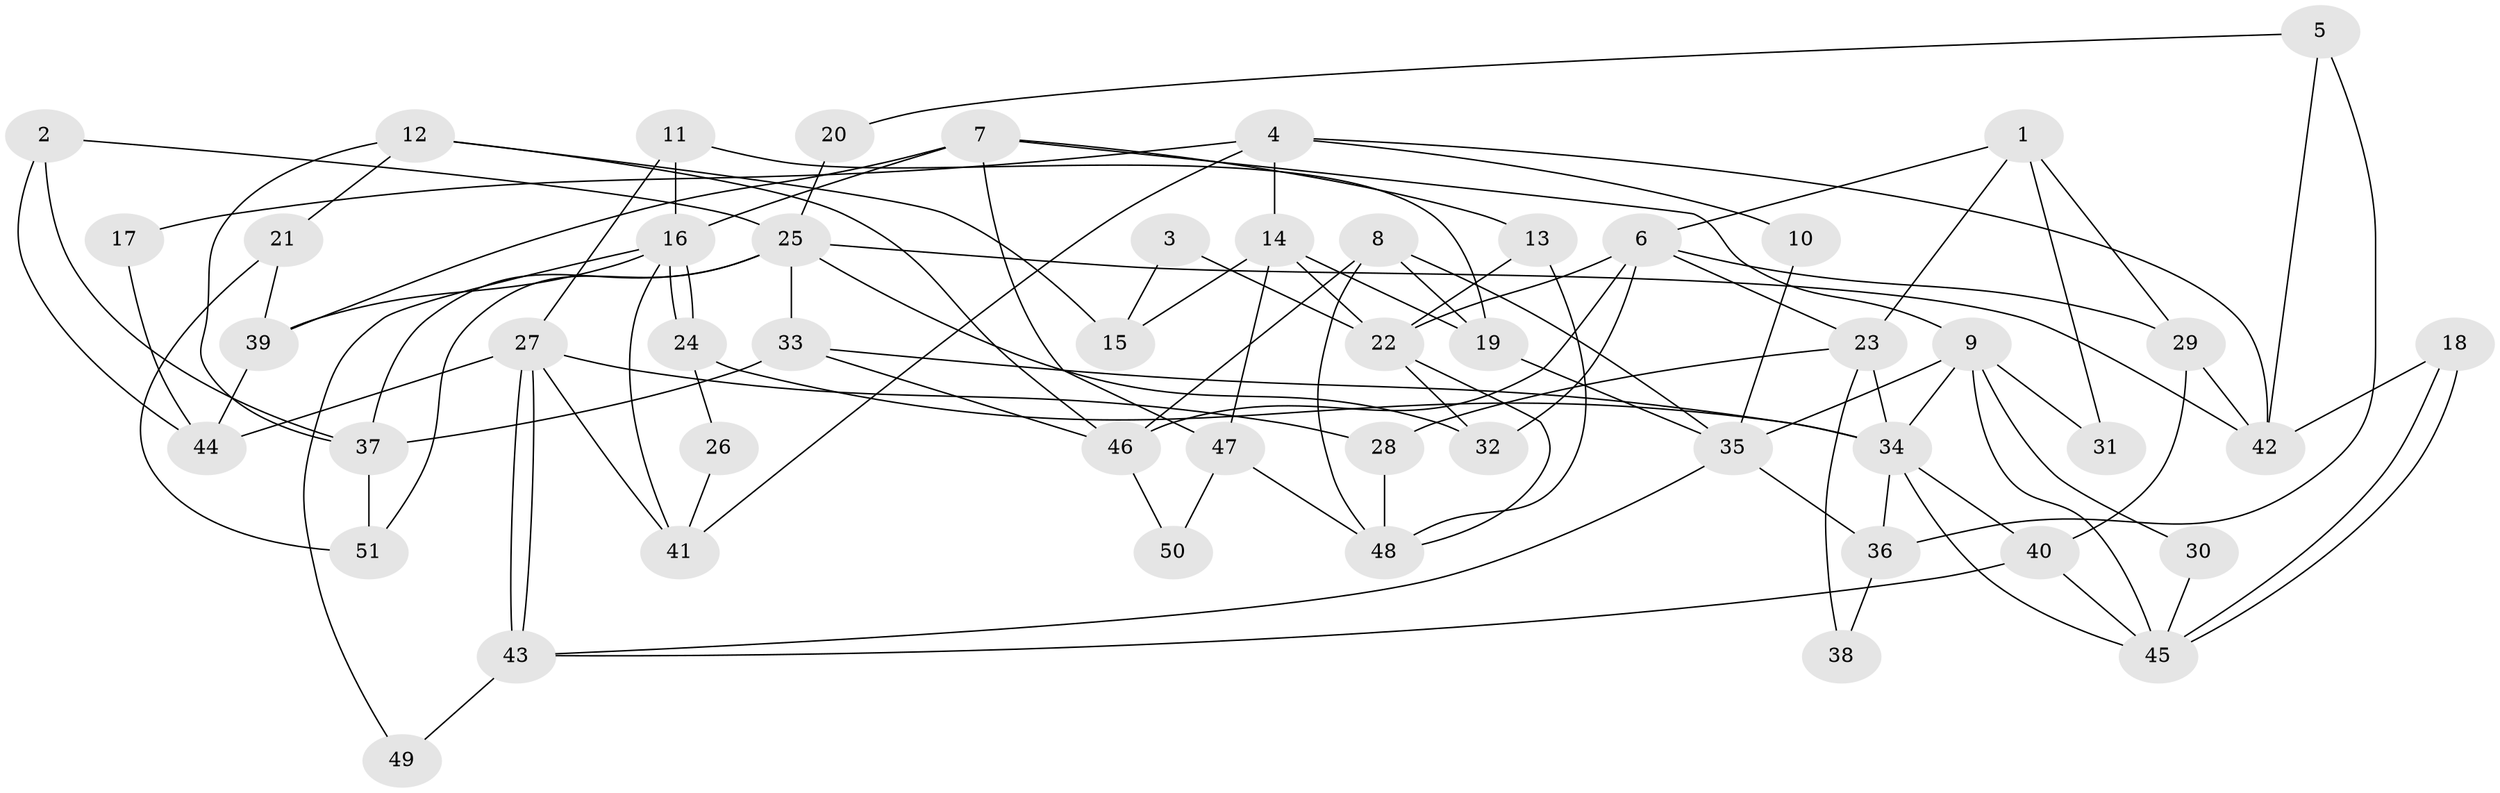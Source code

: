 // coarse degree distribution, {6: 0.09523809523809523, 4: 0.14285714285714285, 3: 0.14285714285714285, 5: 0.19047619047619047, 7: 0.23809523809523808, 2: 0.14285714285714285, 8: 0.047619047619047616}
// Generated by graph-tools (version 1.1) at 2025/37/03/04/25 23:37:08]
// undirected, 51 vertices, 102 edges
graph export_dot {
  node [color=gray90,style=filled];
  1;
  2;
  3;
  4;
  5;
  6;
  7;
  8;
  9;
  10;
  11;
  12;
  13;
  14;
  15;
  16;
  17;
  18;
  19;
  20;
  21;
  22;
  23;
  24;
  25;
  26;
  27;
  28;
  29;
  30;
  31;
  32;
  33;
  34;
  35;
  36;
  37;
  38;
  39;
  40;
  41;
  42;
  43;
  44;
  45;
  46;
  47;
  48;
  49;
  50;
  51;
  1 -- 29;
  1 -- 23;
  1 -- 6;
  1 -- 31;
  2 -- 25;
  2 -- 44;
  2 -- 37;
  3 -- 15;
  3 -- 22;
  4 -- 42;
  4 -- 14;
  4 -- 10;
  4 -- 17;
  4 -- 41;
  5 -- 36;
  5 -- 42;
  5 -- 20;
  6 -- 46;
  6 -- 22;
  6 -- 23;
  6 -- 29;
  6 -- 32;
  7 -- 13;
  7 -- 16;
  7 -- 9;
  7 -- 39;
  7 -- 47;
  8 -- 35;
  8 -- 19;
  8 -- 46;
  8 -- 48;
  9 -- 35;
  9 -- 30;
  9 -- 31;
  9 -- 34;
  9 -- 45;
  10 -- 35;
  11 -- 27;
  11 -- 16;
  11 -- 19;
  12 -- 37;
  12 -- 46;
  12 -- 15;
  12 -- 21;
  13 -- 22;
  13 -- 48;
  14 -- 22;
  14 -- 47;
  14 -- 15;
  14 -- 19;
  16 -- 24;
  16 -- 24;
  16 -- 41;
  16 -- 39;
  16 -- 49;
  17 -- 44;
  18 -- 42;
  18 -- 45;
  18 -- 45;
  19 -- 35;
  20 -- 25;
  21 -- 39;
  21 -- 51;
  22 -- 32;
  22 -- 48;
  23 -- 34;
  23 -- 28;
  23 -- 38;
  24 -- 34;
  24 -- 26;
  25 -- 37;
  25 -- 33;
  25 -- 32;
  25 -- 42;
  25 -- 51;
  26 -- 41;
  27 -- 28;
  27 -- 43;
  27 -- 43;
  27 -- 41;
  27 -- 44;
  28 -- 48;
  29 -- 40;
  29 -- 42;
  30 -- 45;
  33 -- 37;
  33 -- 34;
  33 -- 46;
  34 -- 45;
  34 -- 36;
  34 -- 40;
  35 -- 43;
  35 -- 36;
  36 -- 38;
  37 -- 51;
  39 -- 44;
  40 -- 45;
  40 -- 43;
  43 -- 49;
  46 -- 50;
  47 -- 48;
  47 -- 50;
}
